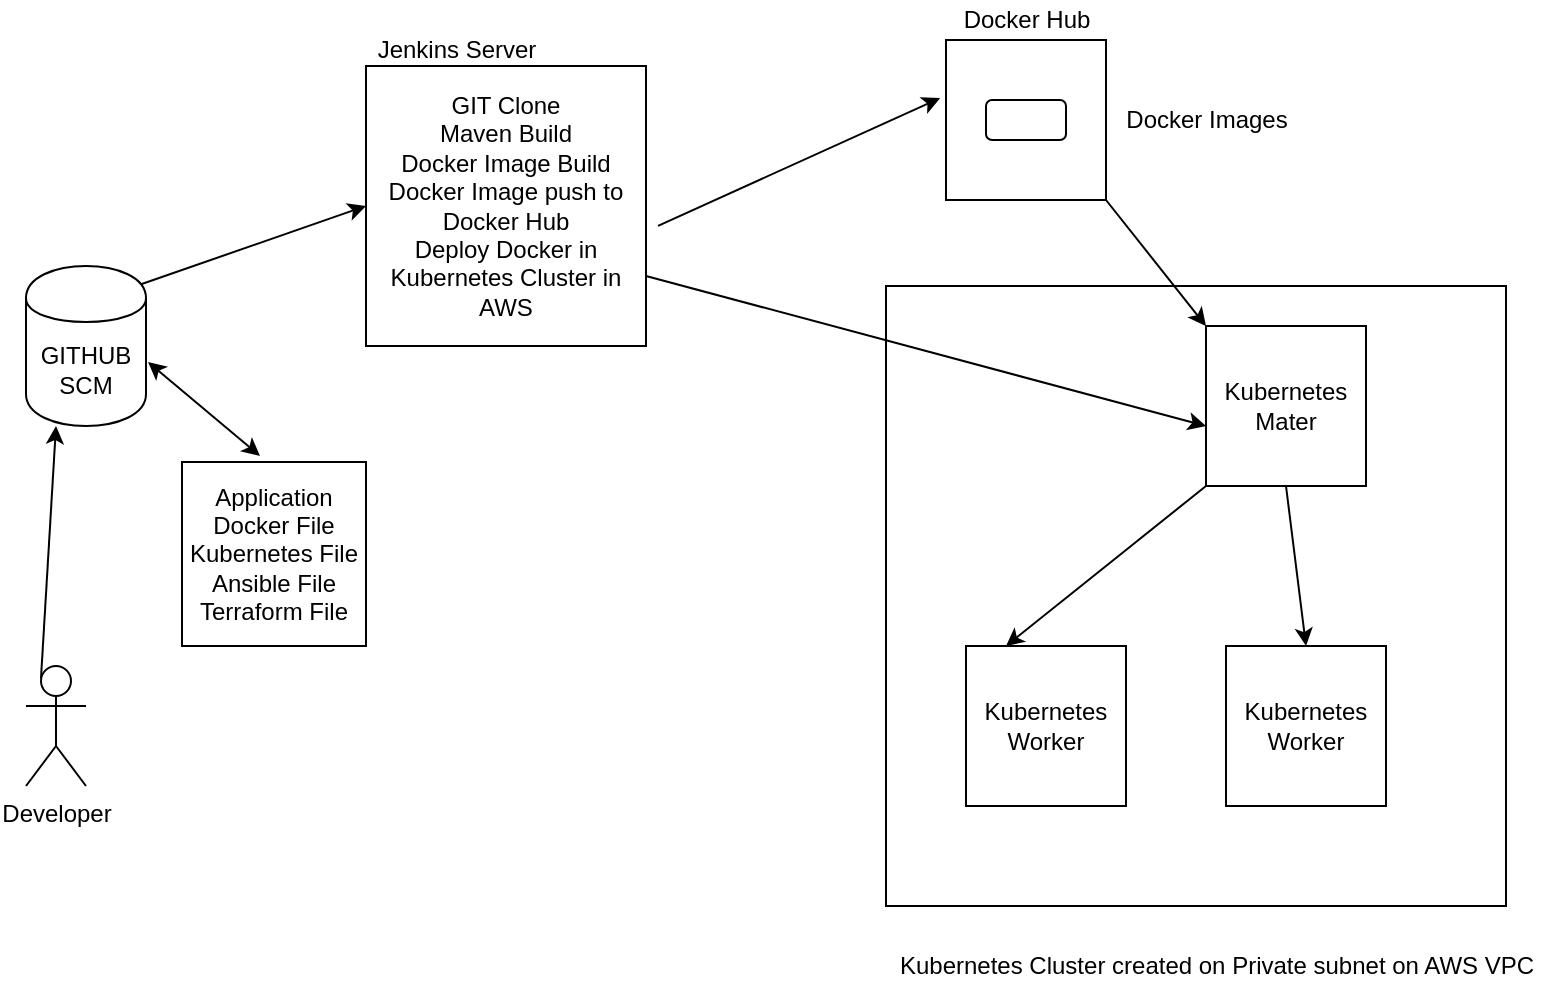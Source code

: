 <mxfile version="13.1.14" type="device"><diagram id="oA7aOhwUjiPjafdnKBnV" name="Page-1"><mxGraphModel dx="868" dy="482" grid="1" gridSize="10" guides="1" tooltips="1" connect="1" arrows="1" fold="1" page="1" pageScale="1" pageWidth="850" pageHeight="1100" math="0" shadow="0"><root><mxCell id="0"/><mxCell id="1" parent="0"/><mxCell id="ovoed3bqOnHXqsPdtG1c-4" value="Developer&lt;br&gt;" style="shape=umlActor;verticalLabelPosition=bottom;labelBackgroundColor=#ffffff;verticalAlign=top;html=1;outlineConnect=0;" vertex="1" parent="1"><mxGeometry x="30" y="340" width="30" height="60" as="geometry"/></mxCell><mxCell id="ovoed3bqOnHXqsPdtG1c-5" value="" style="endArrow=classic;html=1;entryX=0.5;entryY=1;entryDx=0;entryDy=0;exitX=0.25;exitY=0.1;exitDx=0;exitDy=0;exitPerimeter=0;" edge="1" parent="1" source="ovoed3bqOnHXqsPdtG1c-4"><mxGeometry width="50" height="50" relative="1" as="geometry"><mxPoint x="400" y="280" as="sourcePoint"/><mxPoint x="45" y="220" as="targetPoint"/><Array as="points"/></mxGeometry></mxCell><mxCell id="ovoed3bqOnHXqsPdtG1c-6" value="GIT Clone&lt;br&gt;Maven Build&lt;br&gt;Docker Image Build&lt;br&gt;Docker Image push to Docker Hub&lt;br&gt;Deploy Docker in Kubernetes Cluster in AWS" style="whiteSpace=wrap;html=1;aspect=fixed;" vertex="1" parent="1"><mxGeometry x="200" y="40" width="140" height="140" as="geometry"/></mxCell><mxCell id="ovoed3bqOnHXqsPdtG1c-7" value="" style="endArrow=classic;html=1;entryX=0;entryY=0.5;entryDx=0;entryDy=0;" edge="1" parent="1" target="ovoed3bqOnHXqsPdtG1c-6"><mxGeometry width="50" height="50" relative="1" as="geometry"><mxPoint x="85" y="150" as="sourcePoint"/><mxPoint x="135" y="100" as="targetPoint"/></mxGeometry></mxCell><mxCell id="ovoed3bqOnHXqsPdtG1c-10" value="GITHUB&lt;br&gt;SCM&lt;br&gt;" style="shape=cylinder;whiteSpace=wrap;html=1;boundedLbl=1;backgroundOutline=1;" vertex="1" parent="1"><mxGeometry x="30" y="140" width="60" height="80" as="geometry"/></mxCell><mxCell id="ovoed3bqOnHXqsPdtG1c-11" value="Jenkins Server&lt;br&gt;" style="text;html=1;align=center;verticalAlign=middle;resizable=0;points=[];autosize=1;" vertex="1" parent="1"><mxGeometry x="200" y="22" width="90" height="20" as="geometry"/></mxCell><mxCell id="ovoed3bqOnHXqsPdtG1c-12" value="" style="whiteSpace=wrap;html=1;aspect=fixed;" vertex="1" parent="1"><mxGeometry x="490" y="27" width="80" height="80" as="geometry"/></mxCell><mxCell id="ovoed3bqOnHXqsPdtG1c-14" value="Docker Hub&lt;br&gt;" style="text;html=1;align=center;verticalAlign=middle;resizable=0;points=[];autosize=1;" vertex="1" parent="1"><mxGeometry x="490" y="7" width="80" height="20" as="geometry"/></mxCell><mxCell id="ovoed3bqOnHXqsPdtG1c-15" value="" style="rounded=1;whiteSpace=wrap;html=1;" vertex="1" parent="1"><mxGeometry x="510" y="57" width="40" height="20" as="geometry"/></mxCell><mxCell id="ovoed3bqOnHXqsPdtG1c-16" value="" style="endArrow=classic;html=1;exitX=1.043;exitY=0.571;exitDx=0;exitDy=0;exitPerimeter=0;entryX=-0.037;entryY=0.363;entryDx=0;entryDy=0;entryPerimeter=0;" edge="1" parent="1" source="ovoed3bqOnHXqsPdtG1c-6" target="ovoed3bqOnHXqsPdtG1c-12"><mxGeometry width="50" height="50" relative="1" as="geometry"><mxPoint x="400" y="280" as="sourcePoint"/><mxPoint x="450" y="230" as="targetPoint"/></mxGeometry></mxCell><mxCell id="ovoed3bqOnHXqsPdtG1c-20" value="" style="whiteSpace=wrap;html=1;aspect=fixed;" vertex="1" parent="1"><mxGeometry x="460" y="150" width="310" height="310" as="geometry"/></mxCell><mxCell id="ovoed3bqOnHXqsPdtG1c-21" value="Kubernetes Mater" style="whiteSpace=wrap;html=1;aspect=fixed;" vertex="1" parent="1"><mxGeometry x="620" y="170" width="80" height="80" as="geometry"/></mxCell><mxCell id="ovoed3bqOnHXqsPdtG1c-22" value="Kubernetes Worker" style="whiteSpace=wrap;html=1;aspect=fixed;" vertex="1" parent="1"><mxGeometry x="630" y="330" width="80" height="80" as="geometry"/></mxCell><mxCell id="ovoed3bqOnHXqsPdtG1c-23" value="" style="endArrow=classic;html=1;entryX=0;entryY=0.625;entryDx=0;entryDy=0;entryPerimeter=0;exitX=1;exitY=0.75;exitDx=0;exitDy=0;" edge="1" parent="1" source="ovoed3bqOnHXqsPdtG1c-6" target="ovoed3bqOnHXqsPdtG1c-21"><mxGeometry width="50" height="50" relative="1" as="geometry"><mxPoint x="400" y="280" as="sourcePoint"/><mxPoint x="450" y="230" as="targetPoint"/></mxGeometry></mxCell><mxCell id="ovoed3bqOnHXqsPdtG1c-24" value="" style="endArrow=classic;html=1;entryX=0;entryY=0;entryDx=0;entryDy=0;exitX=1;exitY=1;exitDx=0;exitDy=0;" edge="1" parent="1" source="ovoed3bqOnHXqsPdtG1c-12" target="ovoed3bqOnHXqsPdtG1c-21"><mxGeometry width="50" height="50" relative="1" as="geometry"><mxPoint x="400" y="280" as="sourcePoint"/><mxPoint x="450" y="230" as="targetPoint"/></mxGeometry></mxCell><mxCell id="ovoed3bqOnHXqsPdtG1c-27" value="Docker Images&lt;br&gt;" style="text;html=1;align=center;verticalAlign=middle;resizable=0;points=[];autosize=1;" vertex="1" parent="1"><mxGeometry x="570" y="57" width="100" height="20" as="geometry"/></mxCell><mxCell id="ovoed3bqOnHXqsPdtG1c-29" value="" style="endArrow=classic;html=1;entryX=0.5;entryY=0;entryDx=0;entryDy=0;exitX=0.5;exitY=1;exitDx=0;exitDy=0;" edge="1" parent="1" source="ovoed3bqOnHXqsPdtG1c-21" target="ovoed3bqOnHXqsPdtG1c-22"><mxGeometry width="50" height="50" relative="1" as="geometry"><mxPoint x="400" y="280" as="sourcePoint"/><mxPoint x="450" y="230" as="targetPoint"/></mxGeometry></mxCell><mxCell id="ovoed3bqOnHXqsPdtG1c-30" value="Kubernetes Cluster created on Private subnet on AWS VPC&lt;br&gt;" style="text;html=1;align=center;verticalAlign=middle;resizable=0;points=[];autosize=1;" vertex="1" parent="1"><mxGeometry x="460" y="480" width="330" height="20" as="geometry"/></mxCell><mxCell id="ovoed3bqOnHXqsPdtG1c-33" value="Application&lt;br&gt;Docker File&lt;br&gt;Kubernetes File&lt;br&gt;Ansible File&lt;br&gt;Terraform File" style="whiteSpace=wrap;html=1;aspect=fixed;" vertex="1" parent="1"><mxGeometry x="108" y="238" width="92" height="92" as="geometry"/></mxCell><mxCell id="ovoed3bqOnHXqsPdtG1c-34" value="" style="endArrow=classic;startArrow=classic;html=1;exitX=1.017;exitY=0.6;exitDx=0;exitDy=0;exitPerimeter=0;entryX=0.424;entryY=-0.033;entryDx=0;entryDy=0;entryPerimeter=0;" edge="1" parent="1" source="ovoed3bqOnHXqsPdtG1c-10" target="ovoed3bqOnHXqsPdtG1c-33"><mxGeometry width="50" height="50" relative="1" as="geometry"><mxPoint x="400" y="280" as="sourcePoint"/><mxPoint x="450" y="230" as="targetPoint"/></mxGeometry></mxCell><mxCell id="ovoed3bqOnHXqsPdtG1c-35" value="Kubernetes Worker" style="whiteSpace=wrap;html=1;aspect=fixed;" vertex="1" parent="1"><mxGeometry x="500" y="330" width="80" height="80" as="geometry"/></mxCell><mxCell id="ovoed3bqOnHXqsPdtG1c-37" value="" style="endArrow=classic;html=1;exitX=0;exitY=1;exitDx=0;exitDy=0;entryX=0.25;entryY=0;entryDx=0;entryDy=0;" edge="1" parent="1" source="ovoed3bqOnHXqsPdtG1c-21" target="ovoed3bqOnHXqsPdtG1c-35"><mxGeometry width="50" height="50" relative="1" as="geometry"><mxPoint x="400" y="270" as="sourcePoint"/><mxPoint x="450" y="220" as="targetPoint"/></mxGeometry></mxCell></root></mxGraphModel></diagram></mxfile>